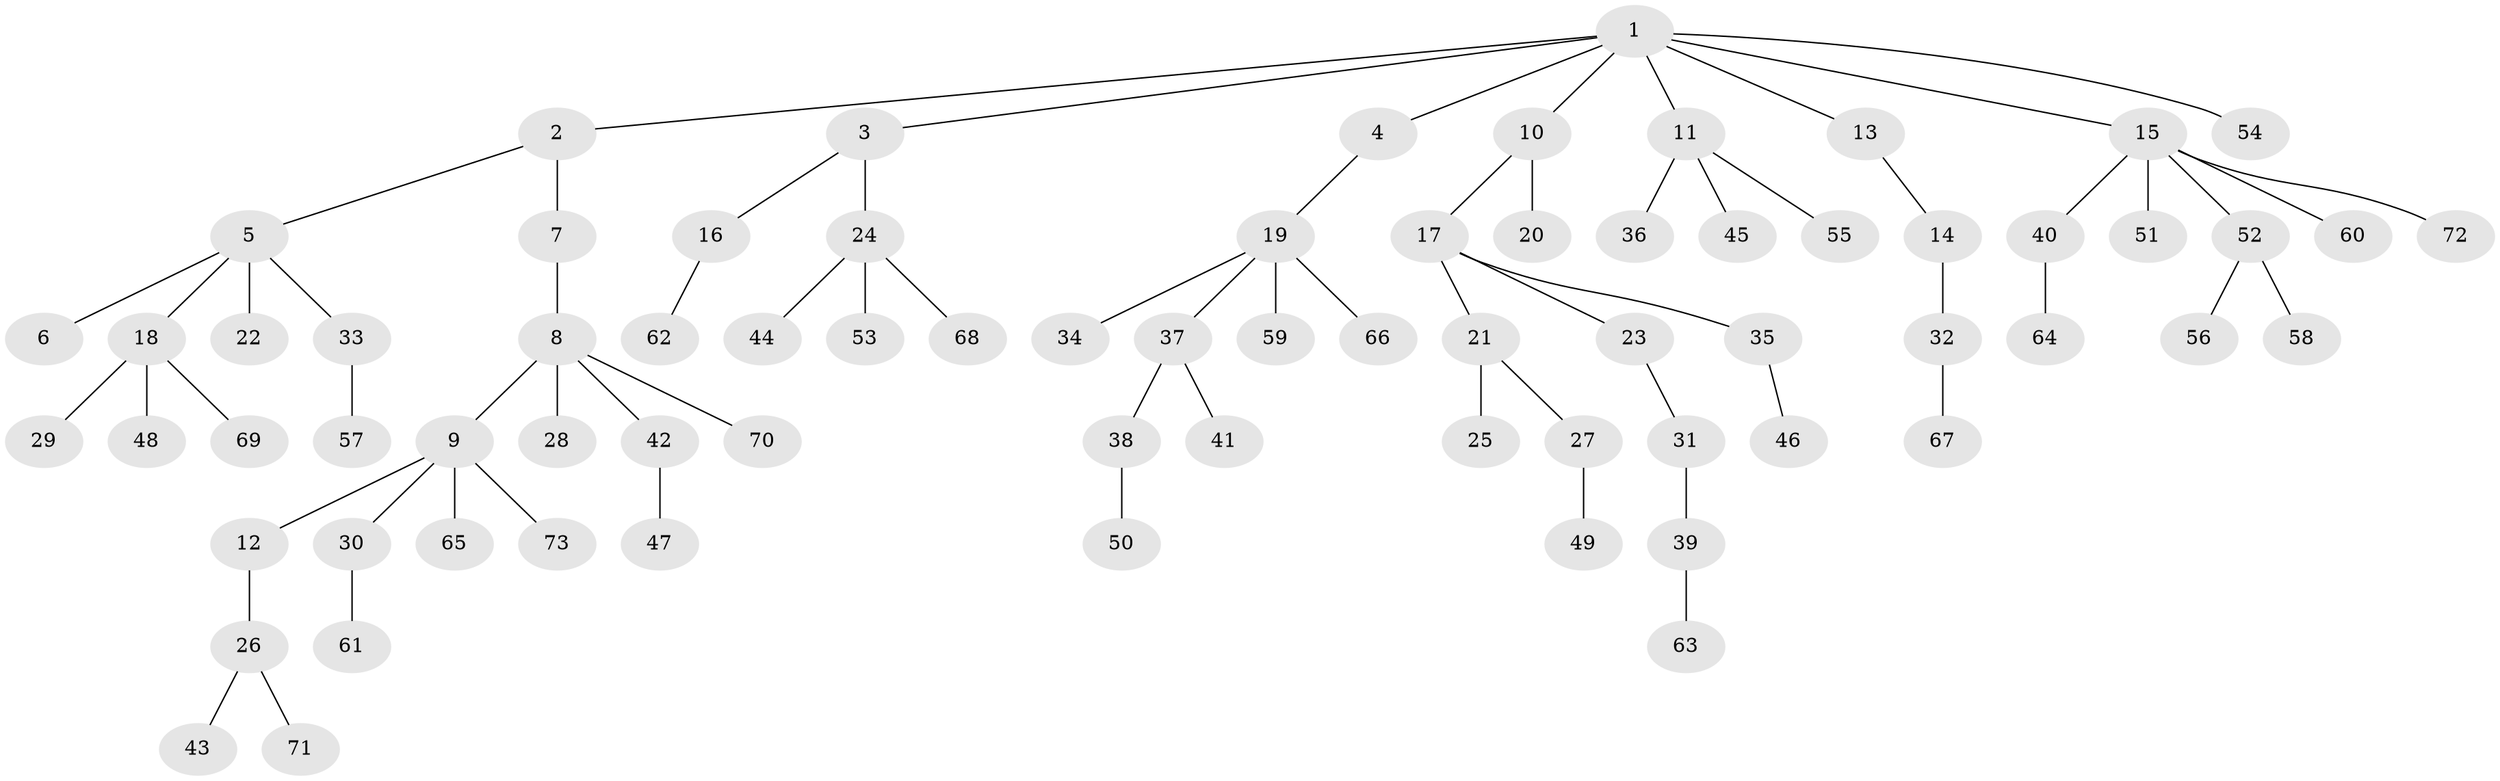 // original degree distribution, {8: 0.008333333333333333, 4: 0.041666666666666664, 3: 0.1, 6: 0.03333333333333333, 2: 0.21666666666666667, 5: 0.041666666666666664, 7: 0.008333333333333333, 1: 0.55}
// Generated by graph-tools (version 1.1) at 2025/51/03/04/25 22:51:24]
// undirected, 73 vertices, 72 edges
graph export_dot {
  node [color=gray90,style=filled];
  1;
  2;
  3;
  4;
  5;
  6;
  7;
  8;
  9;
  10;
  11;
  12;
  13;
  14;
  15;
  16;
  17;
  18;
  19;
  20;
  21;
  22;
  23;
  24;
  25;
  26;
  27;
  28;
  29;
  30;
  31;
  32;
  33;
  34;
  35;
  36;
  37;
  38;
  39;
  40;
  41;
  42;
  43;
  44;
  45;
  46;
  47;
  48;
  49;
  50;
  51;
  52;
  53;
  54;
  55;
  56;
  57;
  58;
  59;
  60;
  61;
  62;
  63;
  64;
  65;
  66;
  67;
  68;
  69;
  70;
  71;
  72;
  73;
  1 -- 2 [weight=1.0];
  1 -- 3 [weight=1.0];
  1 -- 4 [weight=1.0];
  1 -- 10 [weight=1.0];
  1 -- 11 [weight=1.0];
  1 -- 13 [weight=1.0];
  1 -- 15 [weight=1.0];
  1 -- 54 [weight=1.0];
  2 -- 5 [weight=1.0];
  2 -- 7 [weight=1.0];
  3 -- 16 [weight=1.0];
  3 -- 24 [weight=1.0];
  4 -- 19 [weight=1.0];
  5 -- 6 [weight=1.0];
  5 -- 18 [weight=1.0];
  5 -- 22 [weight=1.0];
  5 -- 33 [weight=1.0];
  7 -- 8 [weight=1.0];
  8 -- 9 [weight=1.0];
  8 -- 28 [weight=1.0];
  8 -- 42 [weight=1.0];
  8 -- 70 [weight=1.0];
  9 -- 12 [weight=1.0];
  9 -- 30 [weight=1.0];
  9 -- 65 [weight=1.0];
  9 -- 73 [weight=1.0];
  10 -- 17 [weight=1.0];
  10 -- 20 [weight=1.0];
  11 -- 36 [weight=1.0];
  11 -- 45 [weight=1.0];
  11 -- 55 [weight=1.0];
  12 -- 26 [weight=1.0];
  13 -- 14 [weight=1.0];
  14 -- 32 [weight=1.0];
  15 -- 40 [weight=1.0];
  15 -- 51 [weight=1.0];
  15 -- 52 [weight=1.0];
  15 -- 60 [weight=1.0];
  15 -- 72 [weight=1.0];
  16 -- 62 [weight=1.0];
  17 -- 21 [weight=1.0];
  17 -- 23 [weight=1.0];
  17 -- 35 [weight=1.0];
  18 -- 29 [weight=1.0];
  18 -- 48 [weight=1.0];
  18 -- 69 [weight=1.0];
  19 -- 34 [weight=1.0];
  19 -- 37 [weight=1.0];
  19 -- 59 [weight=1.0];
  19 -- 66 [weight=1.0];
  21 -- 25 [weight=4.0];
  21 -- 27 [weight=1.0];
  23 -- 31 [weight=1.0];
  24 -- 44 [weight=1.0];
  24 -- 53 [weight=1.0];
  24 -- 68 [weight=1.0];
  26 -- 43 [weight=1.0];
  26 -- 71 [weight=1.0];
  27 -- 49 [weight=1.0];
  30 -- 61 [weight=1.0];
  31 -- 39 [weight=1.0];
  32 -- 67 [weight=1.0];
  33 -- 57 [weight=1.0];
  35 -- 46 [weight=1.0];
  37 -- 38 [weight=1.0];
  37 -- 41 [weight=1.0];
  38 -- 50 [weight=1.0];
  39 -- 63 [weight=1.0];
  40 -- 64 [weight=1.0];
  42 -- 47 [weight=1.0];
  52 -- 56 [weight=1.0];
  52 -- 58 [weight=1.0];
}
